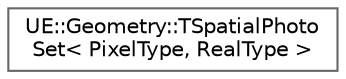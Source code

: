digraph "Graphical Class Hierarchy"
{
 // INTERACTIVE_SVG=YES
 // LATEX_PDF_SIZE
  bgcolor="transparent";
  edge [fontname=Helvetica,fontsize=10,labelfontname=Helvetica,labelfontsize=10];
  node [fontname=Helvetica,fontsize=10,shape=box,height=0.2,width=0.4];
  rankdir="LR";
  Node0 [id="Node000000",label="UE::Geometry::TSpatialPhoto\lSet\< PixelType, RealType \>",height=0.2,width=0.4,color="grey40", fillcolor="white", style="filled",URL="$d2/da4/classUE_1_1Geometry_1_1TSpatialPhotoSet.html",tooltip="TSpatialPhotoSet is a set of TSpatialPhotos."];
}

